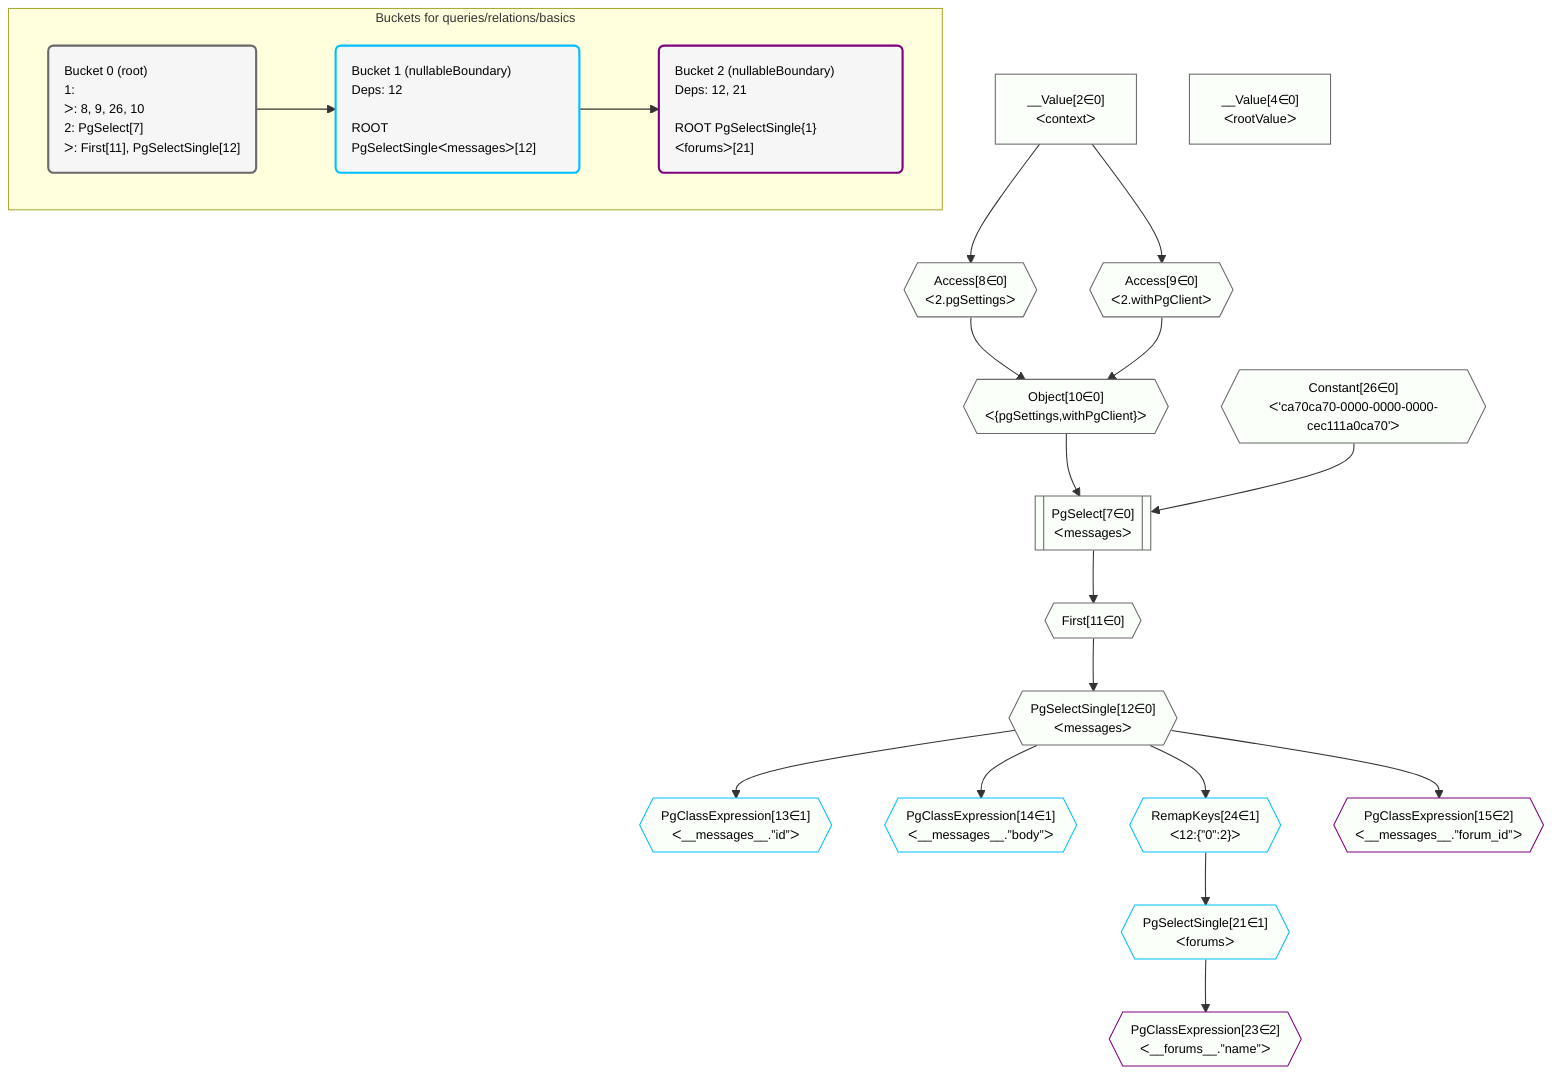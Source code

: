 %%{init: {'themeVariables': { 'fontSize': '12px'}}}%%
graph TD
    classDef path fill:#eee,stroke:#000,color:#000
    classDef plan fill:#fff,stroke-width:1px,color:#000
    classDef itemplan fill:#fff,stroke-width:2px,color:#000
    classDef unbatchedplan fill:#dff,stroke-width:1px,color:#000
    classDef sideeffectplan fill:#fcc,stroke-width:2px,color:#000
    classDef bucket fill:#f6f6f6,color:#000,stroke-width:2px,text-align:left


    %% plan dependencies
    PgSelect7[["PgSelect[7∈0]<br />ᐸmessagesᐳ"]]:::plan
    Object10{{"Object[10∈0]<br />ᐸ{pgSettings,withPgClient}ᐳ"}}:::plan
    Constant26{{"Constant[26∈0]<br />ᐸ'ca70ca70-0000-0000-0000-cec111a0ca70'ᐳ"}}:::plan
    Object10 & Constant26 --> PgSelect7
    Access8{{"Access[8∈0]<br />ᐸ2.pgSettingsᐳ"}}:::plan
    Access9{{"Access[9∈0]<br />ᐸ2.withPgClientᐳ"}}:::plan
    Access8 & Access9 --> Object10
    __Value2["__Value[2∈0]<br />ᐸcontextᐳ"]:::plan
    __Value2 --> Access8
    __Value2 --> Access9
    First11{{"First[11∈0]"}}:::plan
    PgSelect7 --> First11
    PgSelectSingle12{{"PgSelectSingle[12∈0]<br />ᐸmessagesᐳ"}}:::plan
    First11 --> PgSelectSingle12
    __Value4["__Value[4∈0]<br />ᐸrootValueᐳ"]:::plan
    PgClassExpression13{{"PgClassExpression[13∈1]<br />ᐸ__messages__.”id”ᐳ"}}:::plan
    PgSelectSingle12 --> PgClassExpression13
    PgClassExpression14{{"PgClassExpression[14∈1]<br />ᐸ__messages__.”body”ᐳ"}}:::plan
    PgSelectSingle12 --> PgClassExpression14
    PgSelectSingle21{{"PgSelectSingle[21∈1]<br />ᐸforumsᐳ"}}:::plan
    RemapKeys24{{"RemapKeys[24∈1]<br />ᐸ12:{”0”:2}ᐳ"}}:::plan
    RemapKeys24 --> PgSelectSingle21
    PgSelectSingle12 --> RemapKeys24
    PgClassExpression15{{"PgClassExpression[15∈2]<br />ᐸ__messages__.”forum_id”ᐳ"}}:::plan
    PgSelectSingle12 --> PgClassExpression15
    PgClassExpression23{{"PgClassExpression[23∈2]<br />ᐸ__forums__.”name”ᐳ"}}:::plan
    PgSelectSingle21 --> PgClassExpression23

    %% define steps

    subgraph "Buckets for queries/relations/basics"
    Bucket0("Bucket 0 (root)<br />1: <br />ᐳ: 8, 9, 26, 10<br />2: PgSelect[7]<br />ᐳ: First[11], PgSelectSingle[12]"):::bucket
    classDef bucket0 stroke:#696969
    class Bucket0,__Value2,__Value4,PgSelect7,Access8,Access9,Object10,First11,PgSelectSingle12,Constant26 bucket0
    Bucket1("Bucket 1 (nullableBoundary)<br />Deps: 12<br /><br />ROOT PgSelectSingleᐸmessagesᐳ[12]"):::bucket
    classDef bucket1 stroke:#00bfff
    class Bucket1,PgClassExpression13,PgClassExpression14,PgSelectSingle21,RemapKeys24 bucket1
    Bucket2("Bucket 2 (nullableBoundary)<br />Deps: 12, 21<br /><br />ROOT PgSelectSingle{1}ᐸforumsᐳ[21]"):::bucket
    classDef bucket2 stroke:#7f007f
    class Bucket2,PgClassExpression15,PgClassExpression23 bucket2
    Bucket0 --> Bucket1
    Bucket1 --> Bucket2
    classDef unary fill:#fafffa,borderWidth:8px
    class PgSelect7,Object10,Access8,Access9,First11,PgSelectSingle12,__Value2,__Value4,Constant26,PgClassExpression13,PgClassExpression14,PgSelectSingle21,RemapKeys24,PgClassExpression15,PgClassExpression23 unary
    end